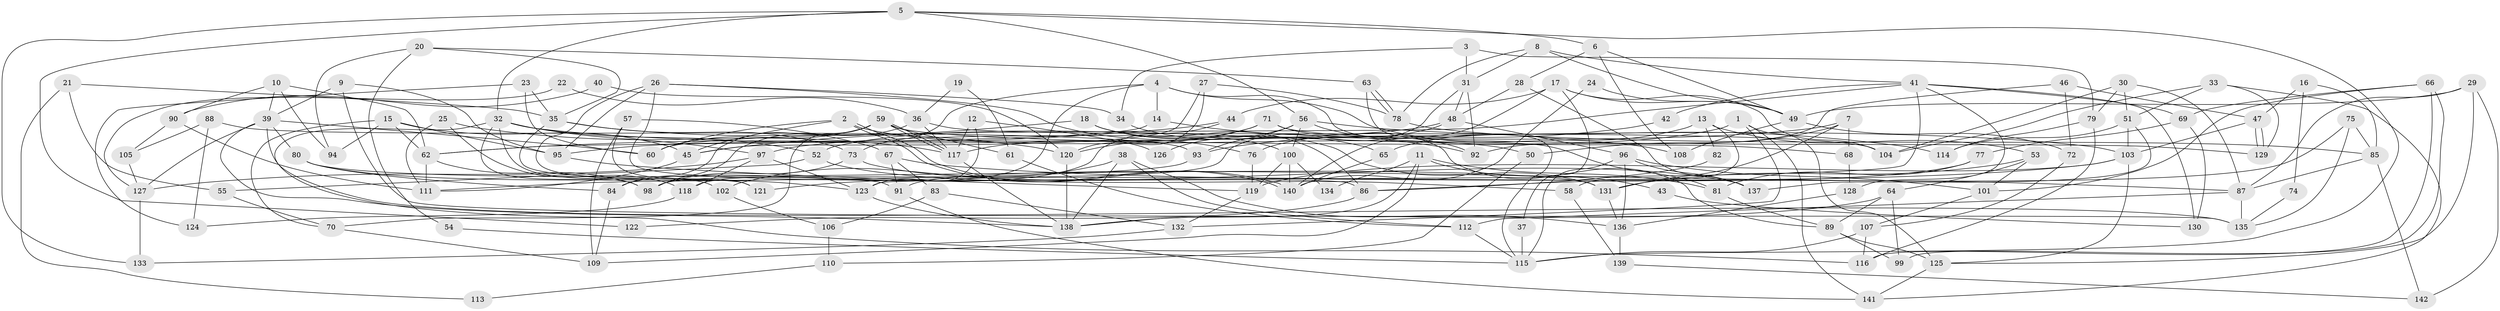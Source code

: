 // Generated by graph-tools (version 1.1) at 2025/14/03/09/25 04:14:54]
// undirected, 142 vertices, 284 edges
graph export_dot {
graph [start="1"]
  node [color=gray90,style=filled];
  1;
  2;
  3;
  4;
  5;
  6;
  7;
  8;
  9;
  10;
  11;
  12;
  13;
  14;
  15;
  16;
  17;
  18;
  19;
  20;
  21;
  22;
  23;
  24;
  25;
  26;
  27;
  28;
  29;
  30;
  31;
  32;
  33;
  34;
  35;
  36;
  37;
  38;
  39;
  40;
  41;
  42;
  43;
  44;
  45;
  46;
  47;
  48;
  49;
  50;
  51;
  52;
  53;
  54;
  55;
  56;
  57;
  58;
  59;
  60;
  61;
  62;
  63;
  64;
  65;
  66;
  67;
  68;
  69;
  70;
  71;
  72;
  73;
  74;
  75;
  76;
  77;
  78;
  79;
  80;
  81;
  82;
  83;
  84;
  85;
  86;
  87;
  88;
  89;
  90;
  91;
  92;
  93;
  94;
  95;
  96;
  97;
  98;
  99;
  100;
  101;
  102;
  103;
  104;
  105;
  106;
  107;
  108;
  109;
  110;
  111;
  112;
  113;
  114;
  115;
  116;
  117;
  118;
  119;
  120;
  121;
  122;
  123;
  124;
  125;
  126;
  127;
  128;
  129;
  130;
  131;
  132;
  133;
  134;
  135;
  136;
  137;
  138;
  139;
  140;
  141;
  142;
  1 -- 125;
  1 -- 141;
  1 -- 52;
  1 -- 132;
  2 -- 60;
  2 -- 140;
  2 -- 140;
  2 -- 45;
  2 -- 50;
  3 -- 31;
  3 -- 34;
  3 -- 79;
  4 -- 108;
  4 -- 81;
  4 -- 14;
  4 -- 73;
  4 -- 118;
  5 -- 32;
  5 -- 133;
  5 -- 6;
  5 -- 56;
  5 -- 115;
  5 -- 122;
  6 -- 49;
  6 -- 28;
  6 -- 108;
  7 -- 131;
  7 -- 97;
  7 -- 50;
  7 -- 68;
  8 -- 78;
  8 -- 31;
  8 -- 41;
  8 -- 49;
  9 -- 95;
  9 -- 39;
  9 -- 135;
  10 -- 90;
  10 -- 39;
  10 -- 62;
  10 -- 94;
  11 -- 109;
  11 -- 138;
  11 -- 43;
  11 -- 81;
  11 -- 134;
  12 -- 117;
  12 -- 123;
  12 -- 126;
  13 -- 53;
  13 -- 58;
  13 -- 65;
  13 -- 82;
  14 -- 62;
  14 -- 92;
  15 -- 95;
  15 -- 62;
  15 -- 45;
  15 -- 70;
  15 -- 94;
  16 -- 85;
  16 -- 47;
  16 -- 74;
  17 -- 49;
  17 -- 104;
  17 -- 37;
  17 -- 44;
  17 -- 140;
  18 -- 45;
  18 -- 100;
  18 -- 86;
  18 -- 131;
  19 -- 36;
  19 -- 61;
  20 -- 63;
  20 -- 94;
  20 -- 35;
  20 -- 54;
  21 -- 35;
  21 -- 55;
  21 -- 113;
  22 -- 127;
  22 -- 36;
  23 -- 60;
  23 -- 35;
  23 -- 124;
  24 -- 140;
  24 -- 49;
  25 -- 111;
  25 -- 117;
  25 -- 118;
  26 -- 76;
  26 -- 91;
  26 -- 34;
  26 -- 86;
  26 -- 95;
  27 -- 45;
  27 -- 120;
  27 -- 78;
  28 -- 48;
  28 -- 137;
  29 -- 49;
  29 -- 87;
  29 -- 125;
  29 -- 142;
  30 -- 79;
  30 -- 87;
  30 -- 51;
  30 -- 104;
  31 -- 48;
  31 -- 92;
  31 -- 98;
  32 -- 103;
  32 -- 98;
  32 -- 52;
  32 -- 97;
  32 -- 102;
  32 -- 116;
  33 -- 104;
  33 -- 129;
  33 -- 51;
  33 -- 141;
  34 -- 65;
  35 -- 73;
  35 -- 120;
  35 -- 121;
  36 -- 117;
  36 -- 98;
  36 -- 104;
  37 -- 115;
  38 -- 138;
  38 -- 136;
  38 -- 102;
  38 -- 112;
  39 -- 60;
  39 -- 135;
  39 -- 80;
  39 -- 127;
  39 -- 138;
  40 -- 120;
  40 -- 90;
  41 -- 128;
  41 -- 42;
  41 -- 60;
  41 -- 69;
  41 -- 123;
  41 -- 130;
  42 -- 93;
  43 -- 130;
  44 -- 62;
  44 -- 84;
  45 -- 111;
  46 -- 92;
  46 -- 47;
  46 -- 72;
  47 -- 129;
  47 -- 129;
  47 -- 103;
  48 -- 95;
  48 -- 96;
  48 -- 76;
  49 -- 72;
  49 -- 108;
  50 -- 110;
  51 -- 103;
  51 -- 114;
  51 -- 137;
  52 -- 55;
  52 -- 58;
  53 -- 131;
  53 -- 101;
  53 -- 64;
  54 -- 115;
  55 -- 70;
  56 -- 114;
  56 -- 92;
  56 -- 93;
  56 -- 100;
  56 -- 126;
  57 -- 109;
  57 -- 121;
  57 -- 67;
  58 -- 139;
  59 -- 84;
  59 -- 117;
  59 -- 117;
  59 -- 60;
  59 -- 61;
  59 -- 68;
  59 -- 70;
  61 -- 112;
  62 -- 98;
  62 -- 111;
  63 -- 115;
  63 -- 78;
  63 -- 78;
  64 -- 138;
  64 -- 89;
  64 -- 99;
  65 -- 140;
  66 -- 69;
  66 -- 99;
  66 -- 101;
  66 -- 116;
  67 -- 87;
  67 -- 83;
  67 -- 91;
  68 -- 128;
  69 -- 77;
  69 -- 130;
  70 -- 109;
  71 -- 117;
  71 -- 120;
  71 -- 89;
  71 -- 129;
  72 -- 107;
  73 -- 137;
  73 -- 98;
  74 -- 135;
  75 -- 91;
  75 -- 135;
  75 -- 85;
  76 -- 119;
  77 -- 86;
  77 -- 81;
  78 -- 85;
  79 -- 116;
  79 -- 114;
  80 -- 123;
  80 -- 84;
  80 -- 131;
  81 -- 89;
  82 -- 86;
  83 -- 132;
  83 -- 106;
  84 -- 109;
  85 -- 87;
  85 -- 142;
  86 -- 122;
  87 -- 112;
  87 -- 135;
  88 -- 93;
  88 -- 124;
  88 -- 105;
  89 -- 99;
  89 -- 125;
  90 -- 111;
  90 -- 105;
  91 -- 141;
  93 -- 111;
  95 -- 119;
  96 -- 137;
  96 -- 115;
  96 -- 101;
  96 -- 136;
  97 -- 118;
  97 -- 123;
  97 -- 127;
  100 -- 140;
  100 -- 119;
  100 -- 134;
  101 -- 107;
  102 -- 106;
  103 -- 125;
  103 -- 119;
  103 -- 121;
  105 -- 127;
  106 -- 110;
  107 -- 116;
  107 -- 115;
  110 -- 113;
  112 -- 115;
  117 -- 138;
  118 -- 124;
  119 -- 132;
  120 -- 138;
  123 -- 138;
  125 -- 141;
  127 -- 133;
  128 -- 136;
  131 -- 136;
  132 -- 133;
  136 -- 139;
  139 -- 142;
}
